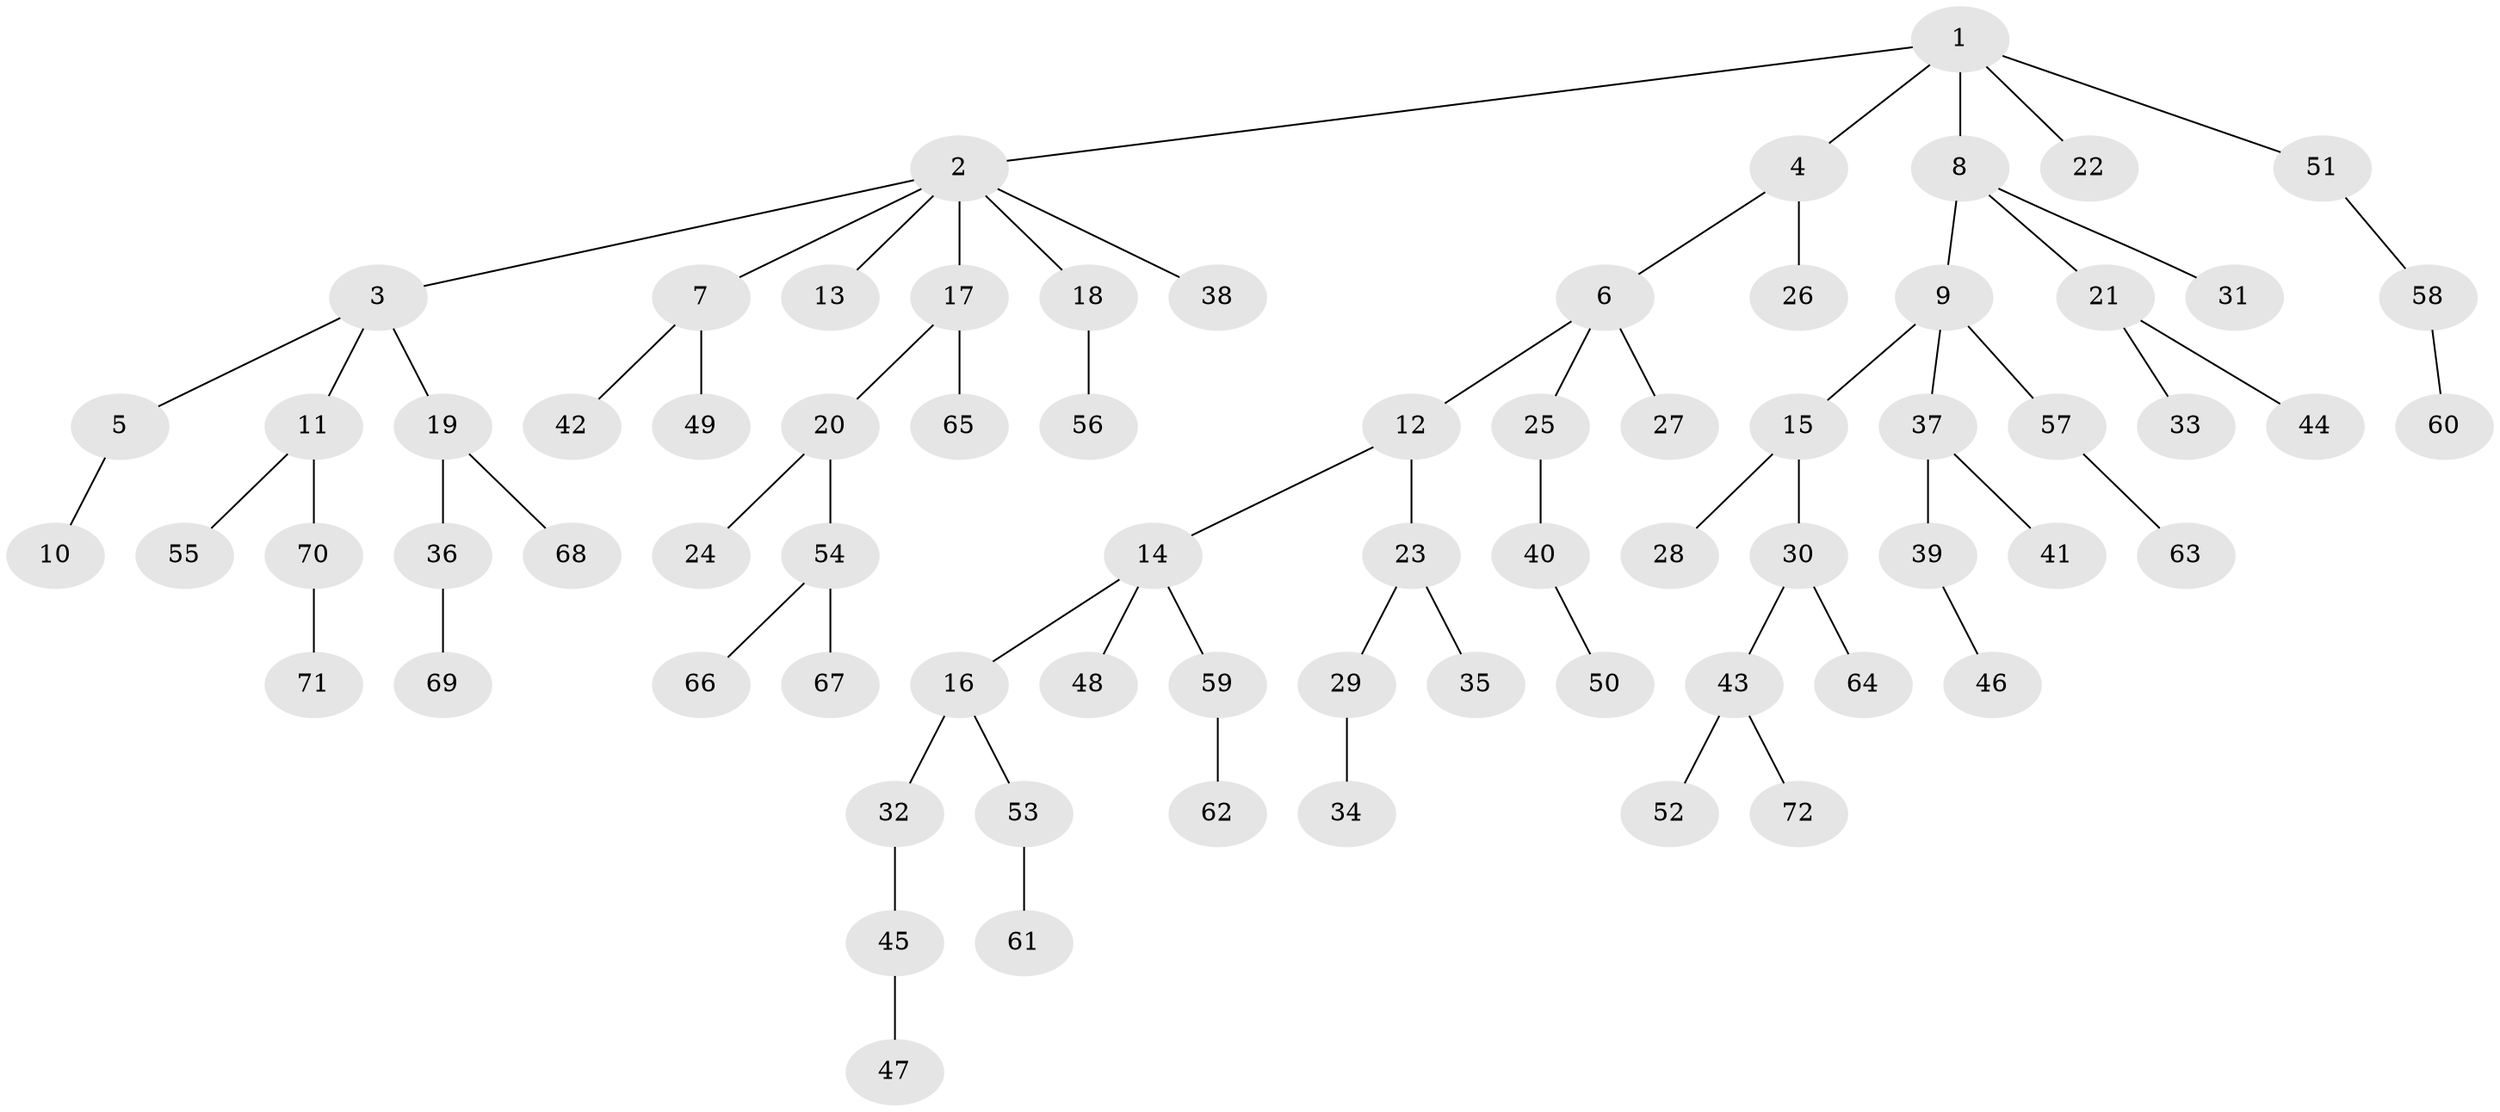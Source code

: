 // Generated by graph-tools (version 1.1) at 2025/26/03/09/25 03:26:32]
// undirected, 72 vertices, 71 edges
graph export_dot {
graph [start="1"]
  node [color=gray90,style=filled];
  1;
  2;
  3;
  4;
  5;
  6;
  7;
  8;
  9;
  10;
  11;
  12;
  13;
  14;
  15;
  16;
  17;
  18;
  19;
  20;
  21;
  22;
  23;
  24;
  25;
  26;
  27;
  28;
  29;
  30;
  31;
  32;
  33;
  34;
  35;
  36;
  37;
  38;
  39;
  40;
  41;
  42;
  43;
  44;
  45;
  46;
  47;
  48;
  49;
  50;
  51;
  52;
  53;
  54;
  55;
  56;
  57;
  58;
  59;
  60;
  61;
  62;
  63;
  64;
  65;
  66;
  67;
  68;
  69;
  70;
  71;
  72;
  1 -- 2;
  1 -- 4;
  1 -- 8;
  1 -- 22;
  1 -- 51;
  2 -- 3;
  2 -- 7;
  2 -- 13;
  2 -- 17;
  2 -- 18;
  2 -- 38;
  3 -- 5;
  3 -- 11;
  3 -- 19;
  4 -- 6;
  4 -- 26;
  5 -- 10;
  6 -- 12;
  6 -- 25;
  6 -- 27;
  7 -- 42;
  7 -- 49;
  8 -- 9;
  8 -- 21;
  8 -- 31;
  9 -- 15;
  9 -- 37;
  9 -- 57;
  11 -- 55;
  11 -- 70;
  12 -- 14;
  12 -- 23;
  14 -- 16;
  14 -- 48;
  14 -- 59;
  15 -- 28;
  15 -- 30;
  16 -- 32;
  16 -- 53;
  17 -- 20;
  17 -- 65;
  18 -- 56;
  19 -- 36;
  19 -- 68;
  20 -- 24;
  20 -- 54;
  21 -- 33;
  21 -- 44;
  23 -- 29;
  23 -- 35;
  25 -- 40;
  29 -- 34;
  30 -- 43;
  30 -- 64;
  32 -- 45;
  36 -- 69;
  37 -- 39;
  37 -- 41;
  39 -- 46;
  40 -- 50;
  43 -- 52;
  43 -- 72;
  45 -- 47;
  51 -- 58;
  53 -- 61;
  54 -- 66;
  54 -- 67;
  57 -- 63;
  58 -- 60;
  59 -- 62;
  70 -- 71;
}
